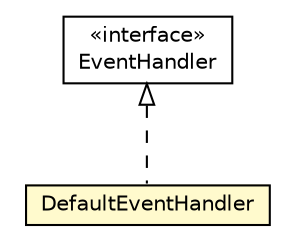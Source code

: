 #!/usr/local/bin/dot
#
# Class diagram 
# Generated by UMLGraph version R5_6-24-gf6e263 (http://www.umlgraph.org/)
#

digraph G {
	edge [fontname="Helvetica",fontsize=10,labelfontname="Helvetica",labelfontsize=10];
	node [fontname="Helvetica",fontsize=10,shape=plaintext];
	nodesep=0.25;
	ranksep=0.5;
	// net.trajano.doxdb.ext.DefaultEventHandler
	c627 [label=<<table title="net.trajano.doxdb.ext.DefaultEventHandler" border="0" cellborder="1" cellspacing="0" cellpadding="2" port="p" bgcolor="lemonChiffon" href="./DefaultEventHandler.html">
		<tr><td><table border="0" cellspacing="0" cellpadding="1">
<tr><td align="center" balign="center"> DefaultEventHandler </td></tr>
		</table></td></tr>
		</table>>, URL="./DefaultEventHandler.html", fontname="Helvetica", fontcolor="black", fontsize=10.0];
	// net.trajano.doxdb.ext.EventHandler
	c628 [label=<<table title="net.trajano.doxdb.ext.EventHandler" border="0" cellborder="1" cellspacing="0" cellpadding="2" port="p" href="./EventHandler.html">
		<tr><td><table border="0" cellspacing="0" cellpadding="1">
<tr><td align="center" balign="center"> &#171;interface&#187; </td></tr>
<tr><td align="center" balign="center"> EventHandler </td></tr>
		</table></td></tr>
		</table>>, URL="./EventHandler.html", fontname="Helvetica", fontcolor="black", fontsize=10.0];
	//net.trajano.doxdb.ext.DefaultEventHandler implements net.trajano.doxdb.ext.EventHandler
	c628:p -> c627:p [dir=back,arrowtail=empty,style=dashed];
}

